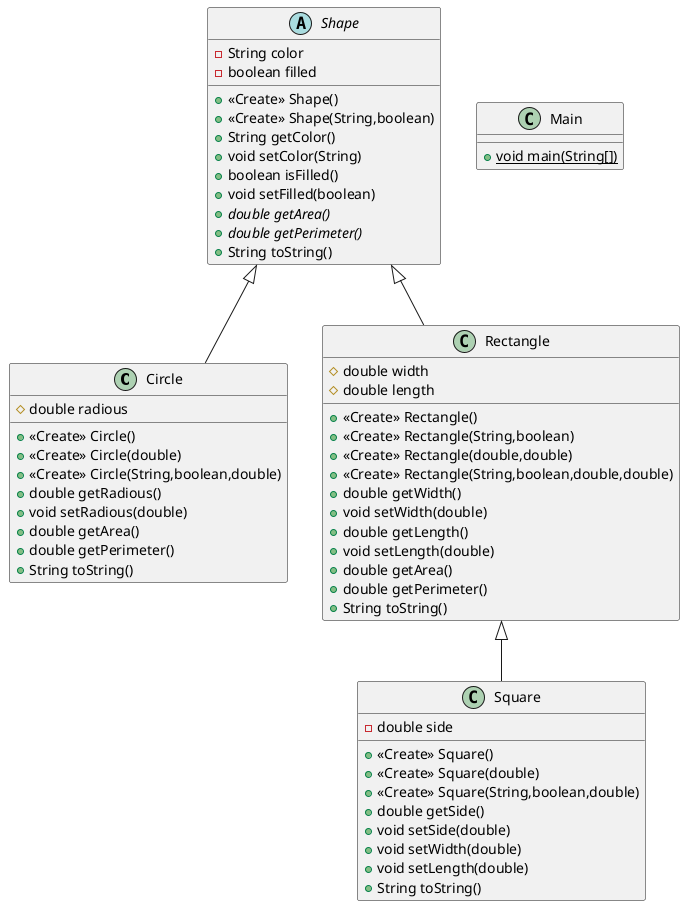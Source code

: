 @startuml
class Circle {
# double radious
+ <<Create>> Circle()
+ <<Create>> Circle(double)
+ <<Create>> Circle(String,boolean,double)
+ double getRadious()
+ void setRadious(double)
+ double getArea()
+ double getPerimeter()
+ String toString()
}
class Main {
+ {static} void main(String[])
}
abstract class Shape {
- String color
- boolean filled
+ <<Create>> Shape()
+ <<Create>> Shape(String,boolean)
+ String getColor()
+ void setColor(String)
+ boolean isFilled()
+ void setFilled(boolean)
+ {abstract}double getArea()
+ {abstract}double getPerimeter()
+ String toString()
}
class Square {
- double side
+ <<Create>> Square()
+ <<Create>> Square(double)
+ <<Create>> Square(String,boolean,double)
+ double getSide()
+ void setSide(double)
+ void setWidth(double)
+ void setLength(double)
+ String toString()
}
class Rectangle {
# double width
# double length
+ <<Create>> Rectangle()
+ <<Create>> Rectangle(String,boolean)
+ <<Create>> Rectangle(double,double)
+ <<Create>> Rectangle(String,boolean,double,double)
+ double getWidth()
+ void setWidth(double)
+ double getLength()
+ void setLength(double)
+ double getArea()
+ double getPerimeter()
+ String toString()
}


Shape <|-- Circle
Rectangle <|-- Square
Shape <|-- Rectangle
@enduml